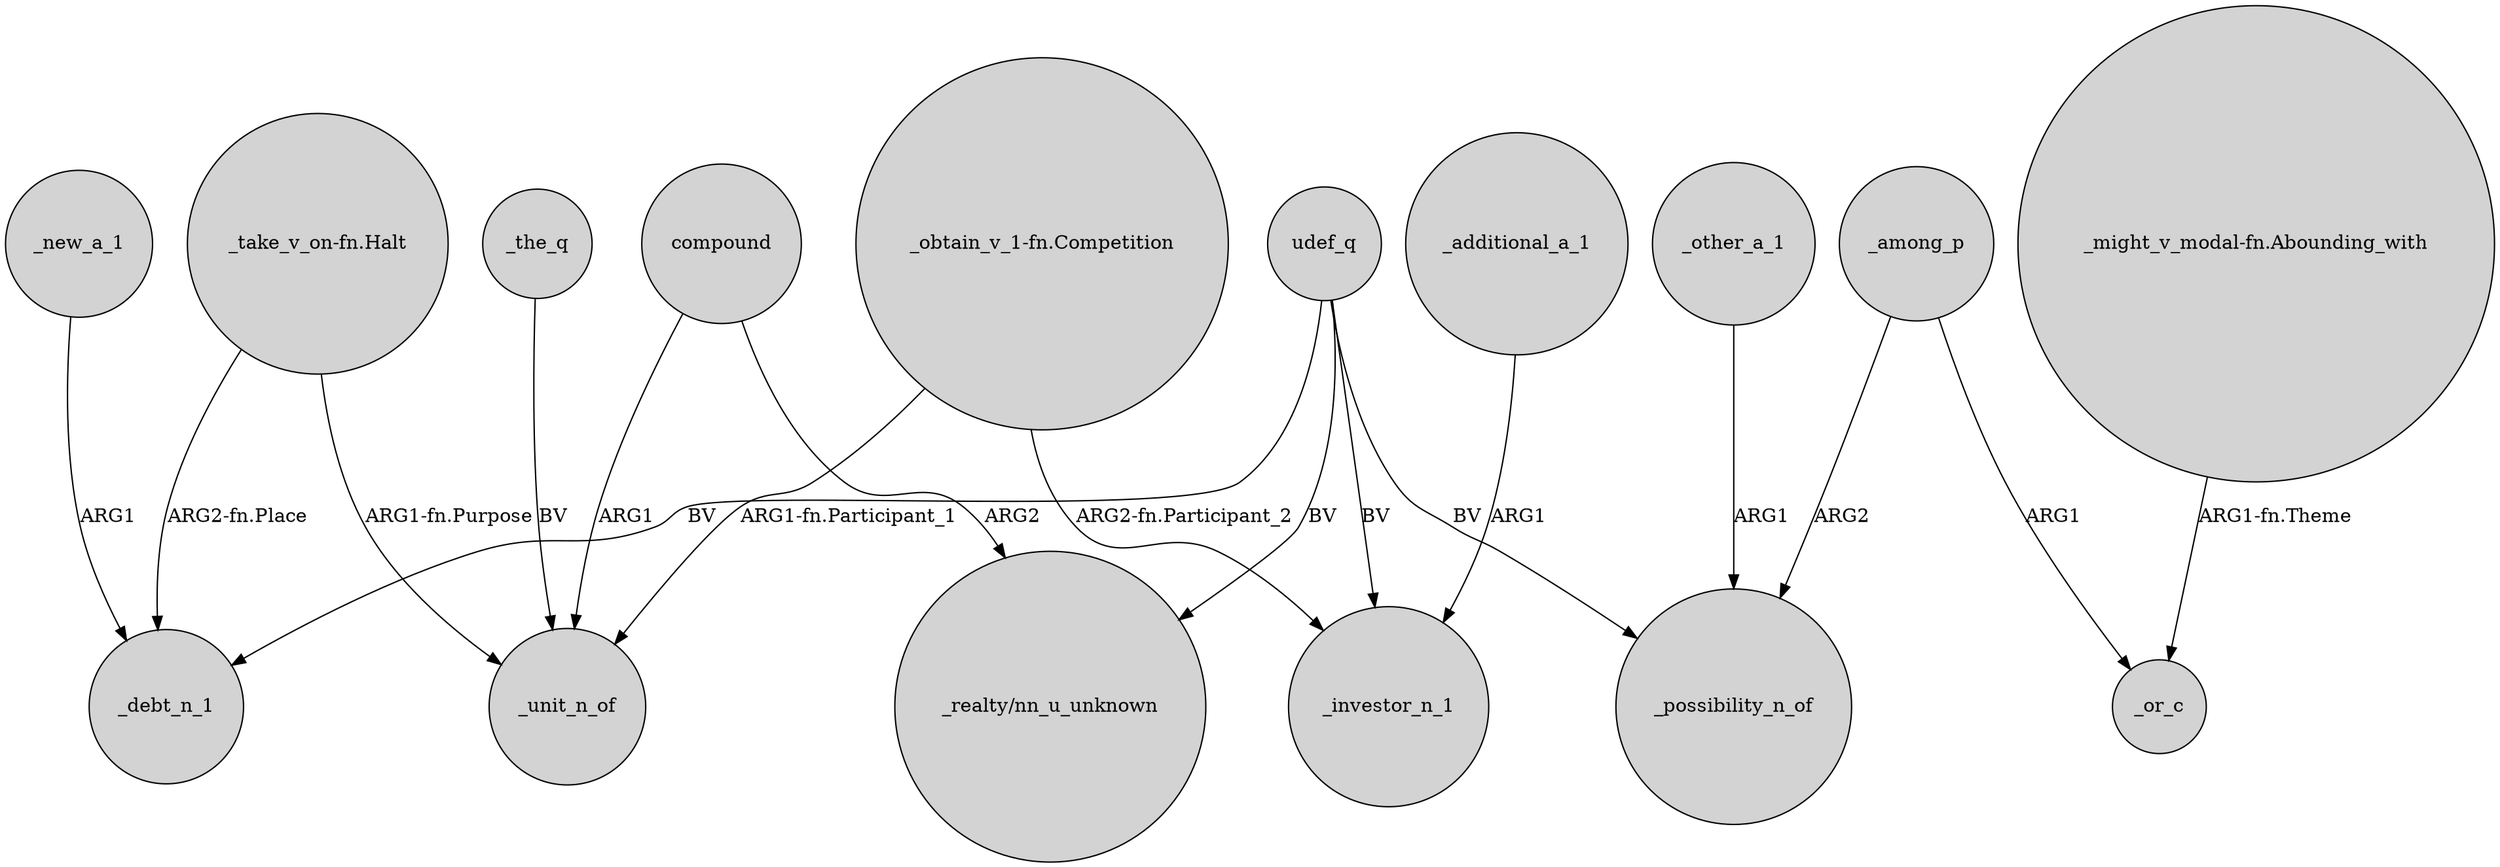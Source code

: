 digraph {
	node [shape=circle style=filled]
	udef_q -> _debt_n_1 [label=BV]
	_among_p -> _or_c [label=ARG1]
	"_take_v_on-fn.Halt" -> _unit_n_of [label="ARG1-fn.Purpose"]
	_new_a_1 -> _debt_n_1 [label=ARG1]
	compound -> _unit_n_of [label=ARG1]
	"_obtain_v_1-fn.Competition" -> _unit_n_of [label="ARG1-fn.Participant_1"]
	"_take_v_on-fn.Halt" -> _debt_n_1 [label="ARG2-fn.Place"]
	udef_q -> _investor_n_1 [label=BV]
	_additional_a_1 -> _investor_n_1 [label=ARG1]
	_other_a_1 -> _possibility_n_of [label=ARG1]
	_the_q -> _unit_n_of [label=BV]
	_among_p -> _possibility_n_of [label=ARG2]
	compound -> "_realty/nn_u_unknown" [label=ARG2]
	"_obtain_v_1-fn.Competition" -> _investor_n_1 [label="ARG2-fn.Participant_2"]
	"_might_v_modal-fn.Abounding_with" -> _or_c [label="ARG1-fn.Theme"]
	udef_q -> "_realty/nn_u_unknown" [label=BV]
	udef_q -> _possibility_n_of [label=BV]
}
